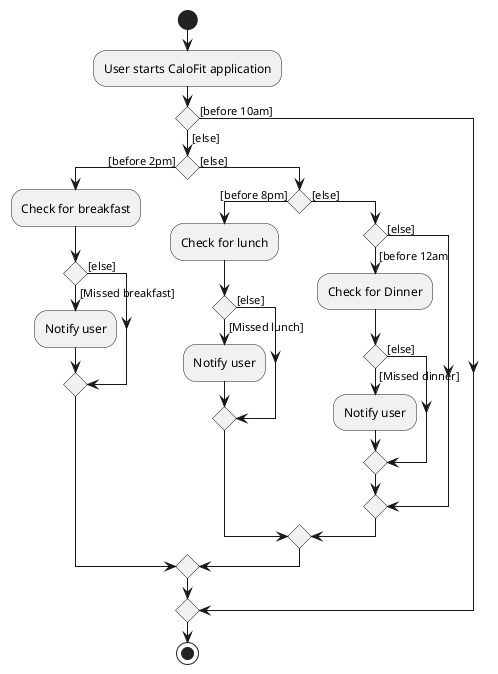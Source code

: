 @startuml
start
:User starts CaloFit application;

if () then ([before 10am])
else ([else])
    if () then ([before 2pm])
    :Check for breakfast;
        if () then ([Missed breakfast])
            :Notify user;
        else ([else])
        endif
    else ([else])
        if () then ([before 8pm])
        :Check for lunch;
            if () then ([Missed lunch])
                :Notify user;
            else ([else])
            endif
        else ([else])
            if () then ([before 12am)
            :Check for Dinner;
                if () then ([Missed dinner])
                    :Notify user;
                else ([else])
                endif
            else ([else])
            endif
        endif
    endif
endif
stop

@enduml
